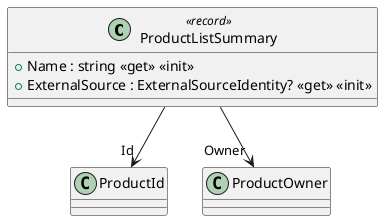 @startuml
class ProductListSummary <<record>> {
    + Name : string <<get>> <<init>>
    + ExternalSource : ExternalSourceIdentity? <<get>> <<init>>
}
ProductListSummary --> "Id" ProductId
ProductListSummary --> "Owner" ProductOwner
@enduml
